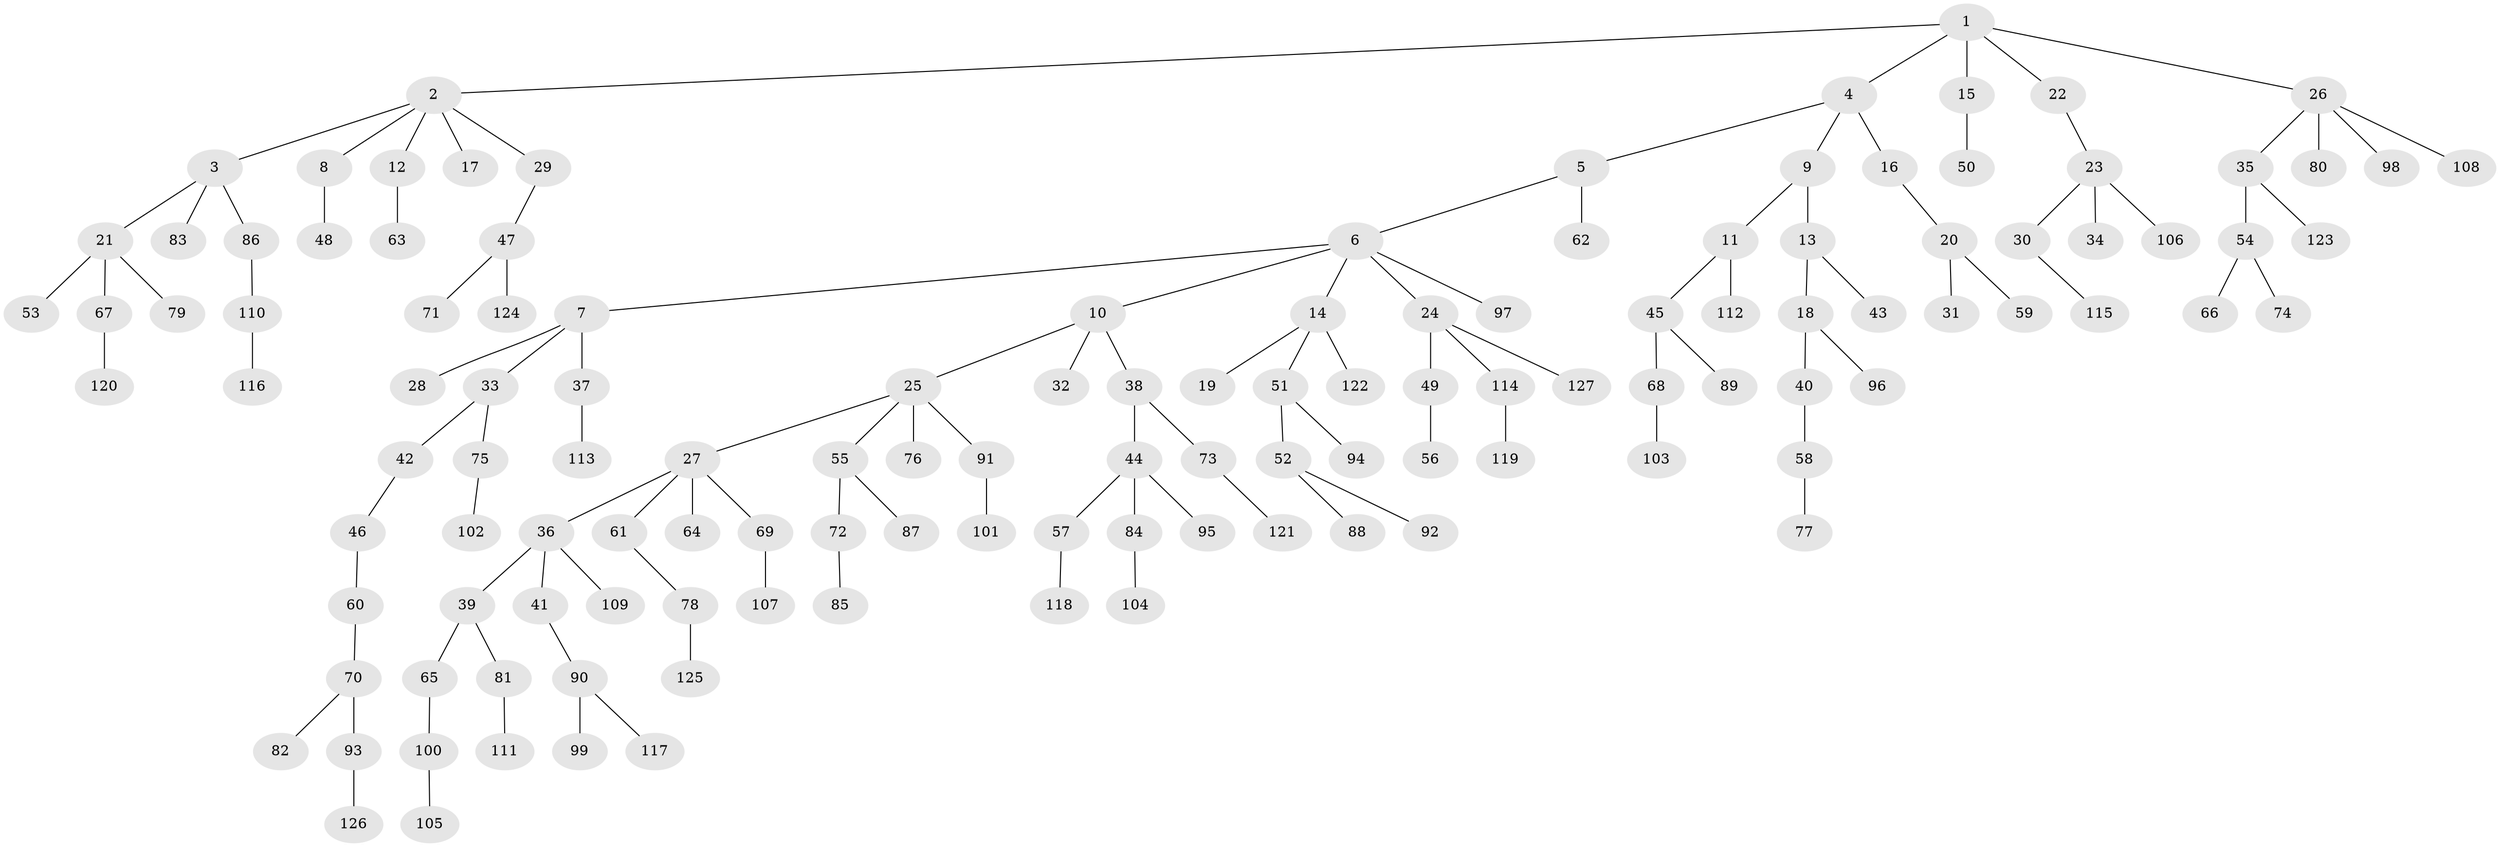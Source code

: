 // Generated by graph-tools (version 1.1) at 2025/26/03/09/25 03:26:32]
// undirected, 127 vertices, 126 edges
graph export_dot {
graph [start="1"]
  node [color=gray90,style=filled];
  1;
  2;
  3;
  4;
  5;
  6;
  7;
  8;
  9;
  10;
  11;
  12;
  13;
  14;
  15;
  16;
  17;
  18;
  19;
  20;
  21;
  22;
  23;
  24;
  25;
  26;
  27;
  28;
  29;
  30;
  31;
  32;
  33;
  34;
  35;
  36;
  37;
  38;
  39;
  40;
  41;
  42;
  43;
  44;
  45;
  46;
  47;
  48;
  49;
  50;
  51;
  52;
  53;
  54;
  55;
  56;
  57;
  58;
  59;
  60;
  61;
  62;
  63;
  64;
  65;
  66;
  67;
  68;
  69;
  70;
  71;
  72;
  73;
  74;
  75;
  76;
  77;
  78;
  79;
  80;
  81;
  82;
  83;
  84;
  85;
  86;
  87;
  88;
  89;
  90;
  91;
  92;
  93;
  94;
  95;
  96;
  97;
  98;
  99;
  100;
  101;
  102;
  103;
  104;
  105;
  106;
  107;
  108;
  109;
  110;
  111;
  112;
  113;
  114;
  115;
  116;
  117;
  118;
  119;
  120;
  121;
  122;
  123;
  124;
  125;
  126;
  127;
  1 -- 2;
  1 -- 4;
  1 -- 15;
  1 -- 22;
  1 -- 26;
  2 -- 3;
  2 -- 8;
  2 -- 12;
  2 -- 17;
  2 -- 29;
  3 -- 21;
  3 -- 83;
  3 -- 86;
  4 -- 5;
  4 -- 9;
  4 -- 16;
  5 -- 6;
  5 -- 62;
  6 -- 7;
  6 -- 10;
  6 -- 14;
  6 -- 24;
  6 -- 97;
  7 -- 28;
  7 -- 33;
  7 -- 37;
  8 -- 48;
  9 -- 11;
  9 -- 13;
  10 -- 25;
  10 -- 32;
  10 -- 38;
  11 -- 45;
  11 -- 112;
  12 -- 63;
  13 -- 18;
  13 -- 43;
  14 -- 19;
  14 -- 51;
  14 -- 122;
  15 -- 50;
  16 -- 20;
  18 -- 40;
  18 -- 96;
  20 -- 31;
  20 -- 59;
  21 -- 53;
  21 -- 67;
  21 -- 79;
  22 -- 23;
  23 -- 30;
  23 -- 34;
  23 -- 106;
  24 -- 49;
  24 -- 114;
  24 -- 127;
  25 -- 27;
  25 -- 55;
  25 -- 76;
  25 -- 91;
  26 -- 35;
  26 -- 80;
  26 -- 98;
  26 -- 108;
  27 -- 36;
  27 -- 61;
  27 -- 64;
  27 -- 69;
  29 -- 47;
  30 -- 115;
  33 -- 42;
  33 -- 75;
  35 -- 54;
  35 -- 123;
  36 -- 39;
  36 -- 41;
  36 -- 109;
  37 -- 113;
  38 -- 44;
  38 -- 73;
  39 -- 65;
  39 -- 81;
  40 -- 58;
  41 -- 90;
  42 -- 46;
  44 -- 57;
  44 -- 84;
  44 -- 95;
  45 -- 68;
  45 -- 89;
  46 -- 60;
  47 -- 71;
  47 -- 124;
  49 -- 56;
  51 -- 52;
  51 -- 94;
  52 -- 88;
  52 -- 92;
  54 -- 66;
  54 -- 74;
  55 -- 72;
  55 -- 87;
  57 -- 118;
  58 -- 77;
  60 -- 70;
  61 -- 78;
  65 -- 100;
  67 -- 120;
  68 -- 103;
  69 -- 107;
  70 -- 82;
  70 -- 93;
  72 -- 85;
  73 -- 121;
  75 -- 102;
  78 -- 125;
  81 -- 111;
  84 -- 104;
  86 -- 110;
  90 -- 99;
  90 -- 117;
  91 -- 101;
  93 -- 126;
  100 -- 105;
  110 -- 116;
  114 -- 119;
}
